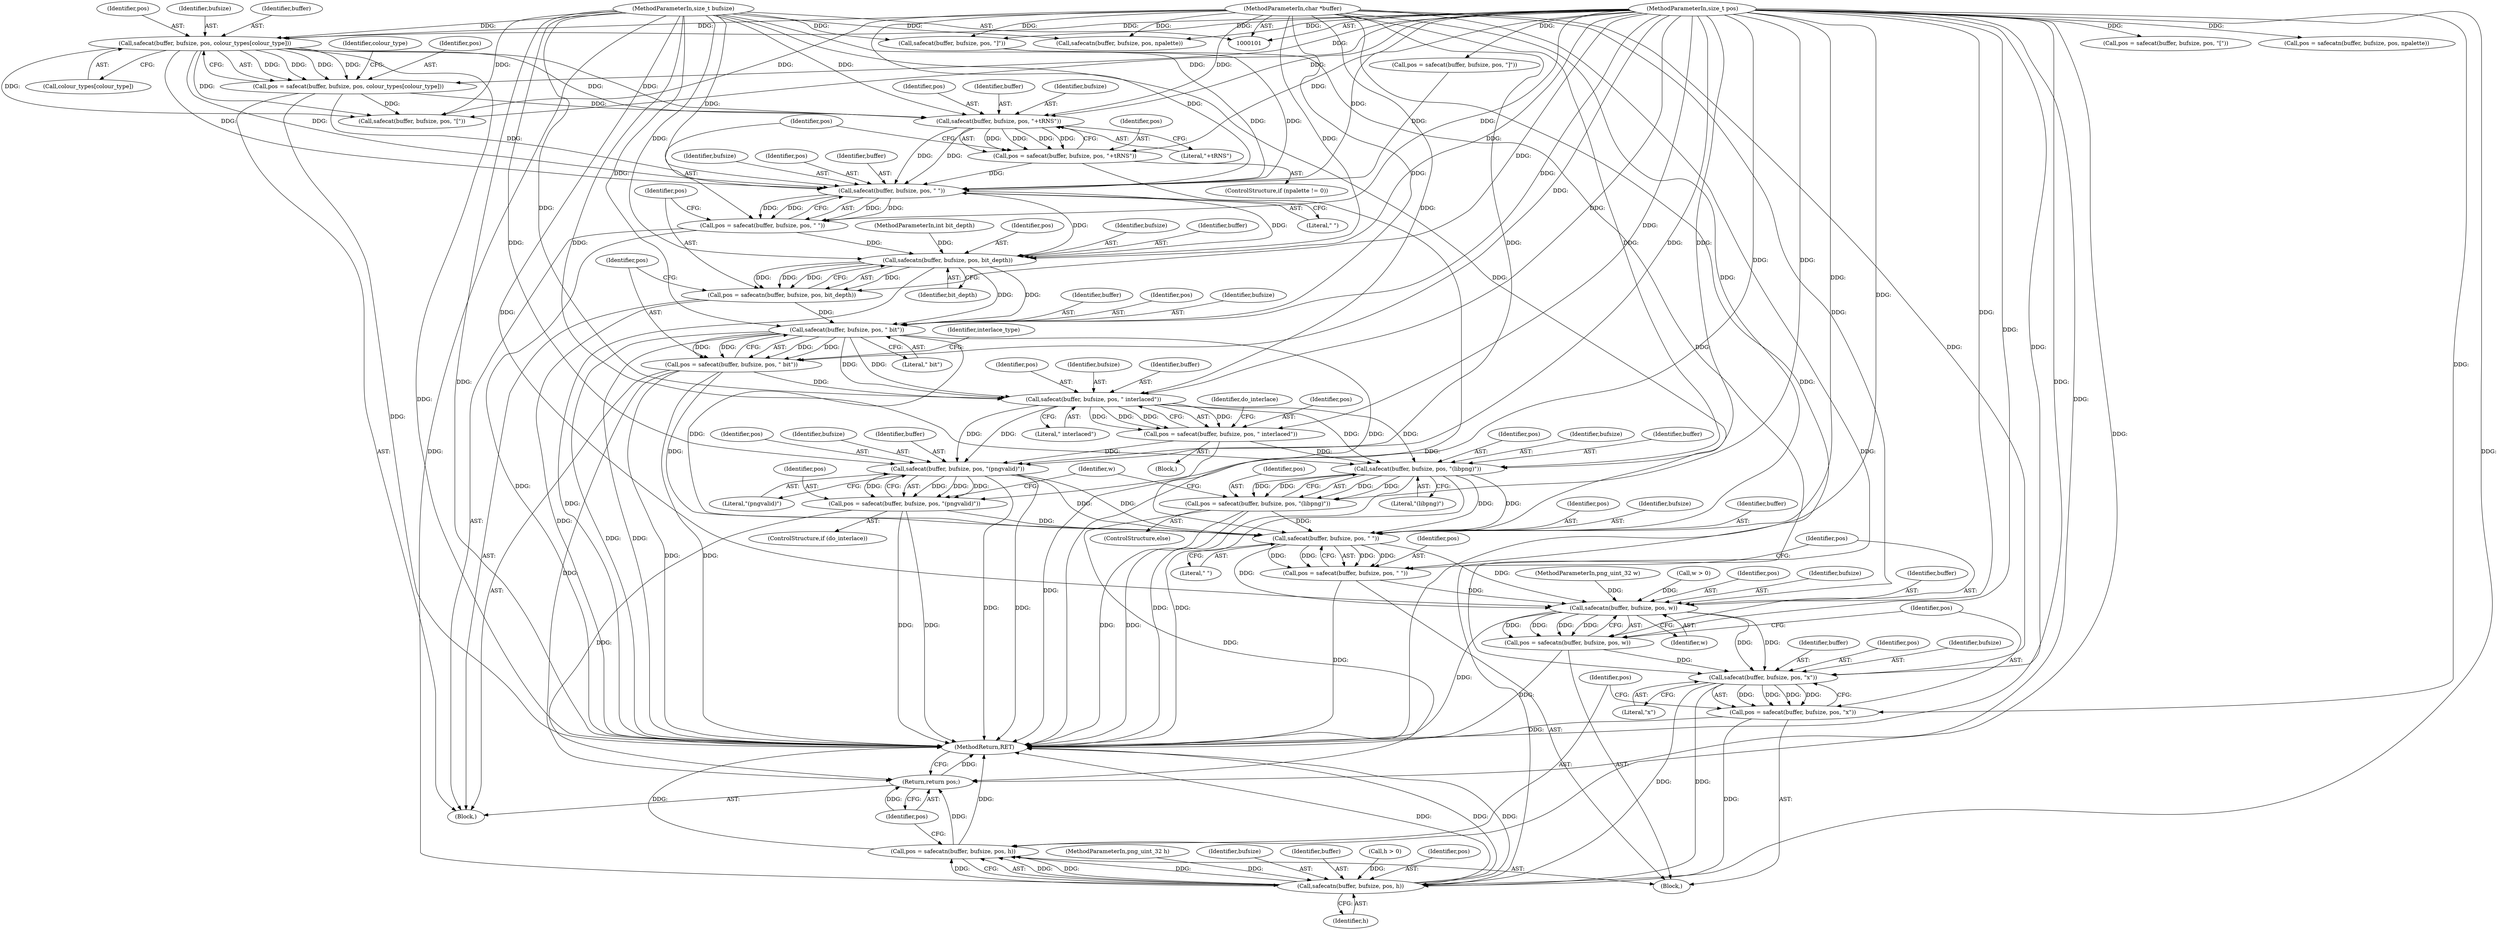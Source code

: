 digraph "0_Android_9d4853418ab2f754c2b63e091c29c5529b8b86ca_134@pointer" {
"1000155" [label="(Call,safecat(buffer, bufsize, pos, \"+tRNS\"))"];
"1000115" [label="(Call,safecat(buffer, bufsize, pos, colour_types[colour_type]))"];
"1000102" [label="(MethodParameterIn,char *buffer)"];
"1000103" [label="(MethodParameterIn,size_t bufsize)"];
"1000104" [label="(MethodParameterIn,size_t pos)"];
"1000113" [label="(Call,pos = safecat(buffer, bufsize, pos, colour_types[colour_type]))"];
"1000153" [label="(Call,pos = safecat(buffer, bufsize, pos, \"+tRNS\"))"];
"1000162" [label="(Call,safecat(buffer, bufsize, pos, \" \"))"];
"1000160" [label="(Call,pos = safecat(buffer, bufsize, pos, \" \"))"];
"1000169" [label="(Call,safecatn(buffer, bufsize, pos, bit_depth))"];
"1000167" [label="(Call,pos = safecatn(buffer, bufsize, pos, bit_depth))"];
"1000176" [label="(Call,safecat(buffer, bufsize, pos, \" bit\"))"];
"1000174" [label="(Call,pos = safecat(buffer, bufsize, pos, \" bit\"))"];
"1000188" [label="(Call,safecat(buffer, bufsize, pos, \" interlaced\"))"];
"1000186" [label="(Call,pos = safecat(buffer, bufsize, pos, \" interlaced\"))"];
"1000197" [label="(Call,safecat(buffer, bufsize, pos, \"(pngvalid)\"))"];
"1000195" [label="(Call,pos = safecat(buffer, bufsize, pos, \"(pngvalid)\"))"];
"1000221" [label="(Call,safecat(buffer, bufsize, pos, \" \"))"];
"1000219" [label="(Call,pos = safecat(buffer, bufsize, pos, \" \"))"];
"1000228" [label="(Call,safecatn(buffer, bufsize, pos, w))"];
"1000226" [label="(Call,pos = safecatn(buffer, bufsize, pos, w))"];
"1000235" [label="(Call,safecat(buffer, bufsize, pos, \"x\"))"];
"1000233" [label="(Call,pos = safecat(buffer, bufsize, pos, \"x\"))"];
"1000242" [label="(Call,safecatn(buffer, bufsize, pos, h))"];
"1000240" [label="(Call,pos = safecatn(buffer, bufsize, pos, h))"];
"1000247" [label="(Return,return pos;)"];
"1000205" [label="(Call,safecat(buffer, bufsize, pos, \"(libpng)\"))"];
"1000203" [label="(Call,pos = safecat(buffer, bufsize, pos, \"(libpng)\"))"];
"1000205" [label="(Call,safecat(buffer, bufsize, pos, \"(libpng)\"))"];
"1000195" [label="(Call,pos = safecat(buffer, bufsize, pos, \"(pngvalid)\"))"];
"1000227" [label="(Identifier,pos)"];
"1000185" [label="(Block,)"];
"1000110" [label="(MethodParameterIn,png_uint_32 h)"];
"1000155" [label="(Call,safecat(buffer, bufsize, pos, \"+tRNS\"))"];
"1000169" [label="(Call,safecatn(buffer, bufsize, pos, bit_depth))"];
"1000218" [label="(Block,)"];
"1000219" [label="(Call,pos = safecat(buffer, bufsize, pos, \" \"))"];
"1000240" [label="(Call,pos = safecatn(buffer, bufsize, pos, h))"];
"1000161" [label="(Identifier,pos)"];
"1000186" [label="(Call,pos = safecat(buffer, bufsize, pos, \" interlaced\"))"];
"1000177" [label="(Identifier,buffer)"];
"1000204" [label="(Identifier,pos)"];
"1000248" [label="(Identifier,pos)"];
"1000207" [label="(Identifier,bufsize)"];
"1000114" [label="(Identifier,pos)"];
"1000191" [label="(Identifier,pos)"];
"1000103" [label="(MethodParameterIn,size_t bufsize)"];
"1000124" [label="(Identifier,colour_type)"];
"1000167" [label="(Call,pos = safecatn(buffer, bufsize, pos, bit_depth))"];
"1000157" [label="(Identifier,bufsize)"];
"1000172" [label="(Identifier,pos)"];
"1000154" [label="(Identifier,pos)"];
"1000190" [label="(Identifier,bufsize)"];
"1000193" [label="(ControlStructure,if (do_interlace))"];
"1000176" [label="(Call,safecat(buffer, bufsize, pos, \" bit\"))"];
"1000203" [label="(Call,pos = safecat(buffer, bufsize, pos, \"(libpng)\"))"];
"1000236" [label="(Identifier,buffer)"];
"1000113" [label="(Call,pos = safecat(buffer, bufsize, pos, colour_types[colour_type]))"];
"1000171" [label="(Identifier,bufsize)"];
"1000225" [label="(Literal,\" \")"];
"1000162" [label="(Call,safecat(buffer, bufsize, pos, \" \"))"];
"1000187" [label="(Identifier,pos)"];
"1000200" [label="(Identifier,pos)"];
"1000104" [label="(MethodParameterIn,size_t pos)"];
"1000153" [label="(Call,pos = safecat(buffer, bufsize, pos, \"+tRNS\"))"];
"1000160" [label="(Call,pos = safecat(buffer, bufsize, pos, \" \"))"];
"1000164" [label="(Identifier,bufsize)"];
"1000232" [label="(Identifier,w)"];
"1000238" [label="(Identifier,pos)"];
"1000222" [label="(Identifier,buffer)"];
"1000221" [label="(Call,safecat(buffer, bufsize, pos, \" \"))"];
"1000165" [label="(Identifier,pos)"];
"1000199" [label="(Identifier,bufsize)"];
"1000194" [label="(Identifier,do_interlace)"];
"1000129" [label="(Call,safecat(buffer, bufsize, pos, \"[\"))"];
"1000102" [label="(MethodParameterIn,char *buffer)"];
"1000188" [label="(Call,safecat(buffer, bufsize, pos, \" interlaced\"))"];
"1000197" [label="(Call,safecat(buffer, bufsize, pos, \"(pngvalid)\"))"];
"1000168" [label="(Identifier,pos)"];
"1000234" [label="(Identifier,pos)"];
"1000119" [label="(Call,colour_types[colour_type])"];
"1000249" [label="(MethodReturn,RET)"];
"1000226" [label="(Call,pos = safecatn(buffer, bufsize, pos, w))"];
"1000170" [label="(Identifier,buffer)"];
"1000233" [label="(Call,pos = safecat(buffer, bufsize, pos, \"x\"))"];
"1000206" [label="(Identifier,buffer)"];
"1000237" [label="(Identifier,bufsize)"];
"1000159" [label="(Literal,\"+tRNS\")"];
"1000192" [label="(Literal,\" interlaced\")"];
"1000241" [label="(Identifier,pos)"];
"1000209" [label="(Literal,\"(libpng)\")"];
"1000235" [label="(Call,safecat(buffer, bufsize, pos, \"x\"))"];
"1000180" [label="(Literal,\" bit\")"];
"1000244" [label="(Identifier,bufsize)"];
"1000243" [label="(Identifier,buffer)"];
"1000116" [label="(Identifier,buffer)"];
"1000173" [label="(Identifier,bit_depth)"];
"1000127" [label="(Call,pos = safecat(buffer, bufsize, pos, \"[\"))"];
"1000118" [label="(Identifier,pos)"];
"1000215" [label="(Call,h > 0)"];
"1000115" [label="(Call,safecat(buffer, bufsize, pos, colour_types[colour_type]))"];
"1000198" [label="(Identifier,buffer)"];
"1000231" [label="(Identifier,pos)"];
"1000230" [label="(Identifier,bufsize)"];
"1000158" [label="(Identifier,pos)"];
"1000201" [label="(Literal,\"(pngvalid)\")"];
"1000220" [label="(Identifier,pos)"];
"1000189" [label="(Identifier,buffer)"];
"1000228" [label="(Call,safecatn(buffer, bufsize, pos, w))"];
"1000246" [label="(Identifier,h)"];
"1000245" [label="(Identifier,pos)"];
"1000112" [label="(Block,)"];
"1000175" [label="(Identifier,pos)"];
"1000208" [label="(Identifier,pos)"];
"1000117" [label="(Identifier,bufsize)"];
"1000149" [label="(ControlStructure,if (npalette != 0))"];
"1000163" [label="(Identifier,buffer)"];
"1000229" [label="(Identifier,buffer)"];
"1000196" [label="(Identifier,pos)"];
"1000109" [label="(MethodParameterIn,png_uint_32 w)"];
"1000179" [label="(Identifier,pos)"];
"1000224" [label="(Identifier,pos)"];
"1000174" [label="(Call,pos = safecat(buffer, bufsize, pos, \" bit\"))"];
"1000166" [label="(Literal,\" \")"];
"1000202" [label="(ControlStructure,else)"];
"1000239" [label="(Literal,\"x\")"];
"1000178" [label="(Identifier,bufsize)"];
"1000213" [label="(Identifier,w)"];
"1000242" [label="(Call,safecatn(buffer, bufsize, pos, h))"];
"1000143" [label="(Call,safecat(buffer, bufsize, pos, \"]\"))"];
"1000212" [label="(Call,w > 0)"];
"1000141" [label="(Call,pos = safecat(buffer, bufsize, pos, \"]\"))"];
"1000156" [label="(Identifier,buffer)"];
"1000106" [label="(MethodParameterIn,int bit_depth)"];
"1000247" [label="(Return,return pos;)"];
"1000223" [label="(Identifier,bufsize)"];
"1000136" [label="(Call,safecatn(buffer, bufsize, pos, npalette))"];
"1000183" [label="(Identifier,interlace_type)"];
"1000134" [label="(Call,pos = safecatn(buffer, bufsize, pos, npalette))"];
"1000155" -> "1000153"  [label="AST: "];
"1000155" -> "1000159"  [label="CFG: "];
"1000156" -> "1000155"  [label="AST: "];
"1000157" -> "1000155"  [label="AST: "];
"1000158" -> "1000155"  [label="AST: "];
"1000159" -> "1000155"  [label="AST: "];
"1000153" -> "1000155"  [label="CFG: "];
"1000155" -> "1000153"  [label="DDG: "];
"1000155" -> "1000153"  [label="DDG: "];
"1000155" -> "1000153"  [label="DDG: "];
"1000155" -> "1000153"  [label="DDG: "];
"1000115" -> "1000155"  [label="DDG: "];
"1000115" -> "1000155"  [label="DDG: "];
"1000102" -> "1000155"  [label="DDG: "];
"1000103" -> "1000155"  [label="DDG: "];
"1000113" -> "1000155"  [label="DDG: "];
"1000104" -> "1000155"  [label="DDG: "];
"1000155" -> "1000162"  [label="DDG: "];
"1000155" -> "1000162"  [label="DDG: "];
"1000115" -> "1000113"  [label="AST: "];
"1000115" -> "1000119"  [label="CFG: "];
"1000116" -> "1000115"  [label="AST: "];
"1000117" -> "1000115"  [label="AST: "];
"1000118" -> "1000115"  [label="AST: "];
"1000119" -> "1000115"  [label="AST: "];
"1000113" -> "1000115"  [label="CFG: "];
"1000115" -> "1000249"  [label="DDG: "];
"1000115" -> "1000113"  [label="DDG: "];
"1000115" -> "1000113"  [label="DDG: "];
"1000115" -> "1000113"  [label="DDG: "];
"1000115" -> "1000113"  [label="DDG: "];
"1000102" -> "1000115"  [label="DDG: "];
"1000103" -> "1000115"  [label="DDG: "];
"1000104" -> "1000115"  [label="DDG: "];
"1000115" -> "1000129"  [label="DDG: "];
"1000115" -> "1000129"  [label="DDG: "];
"1000115" -> "1000162"  [label="DDG: "];
"1000115" -> "1000162"  [label="DDG: "];
"1000102" -> "1000101"  [label="AST: "];
"1000102" -> "1000249"  [label="DDG: "];
"1000102" -> "1000129"  [label="DDG: "];
"1000102" -> "1000136"  [label="DDG: "];
"1000102" -> "1000143"  [label="DDG: "];
"1000102" -> "1000162"  [label="DDG: "];
"1000102" -> "1000169"  [label="DDG: "];
"1000102" -> "1000176"  [label="DDG: "];
"1000102" -> "1000188"  [label="DDG: "];
"1000102" -> "1000197"  [label="DDG: "];
"1000102" -> "1000205"  [label="DDG: "];
"1000102" -> "1000221"  [label="DDG: "];
"1000102" -> "1000228"  [label="DDG: "];
"1000102" -> "1000235"  [label="DDG: "];
"1000102" -> "1000242"  [label="DDG: "];
"1000103" -> "1000101"  [label="AST: "];
"1000103" -> "1000249"  [label="DDG: "];
"1000103" -> "1000129"  [label="DDG: "];
"1000103" -> "1000136"  [label="DDG: "];
"1000103" -> "1000143"  [label="DDG: "];
"1000103" -> "1000162"  [label="DDG: "];
"1000103" -> "1000169"  [label="DDG: "];
"1000103" -> "1000176"  [label="DDG: "];
"1000103" -> "1000188"  [label="DDG: "];
"1000103" -> "1000197"  [label="DDG: "];
"1000103" -> "1000205"  [label="DDG: "];
"1000103" -> "1000221"  [label="DDG: "];
"1000103" -> "1000228"  [label="DDG: "];
"1000103" -> "1000235"  [label="DDG: "];
"1000103" -> "1000242"  [label="DDG: "];
"1000104" -> "1000101"  [label="AST: "];
"1000104" -> "1000249"  [label="DDG: "];
"1000104" -> "1000113"  [label="DDG: "];
"1000104" -> "1000127"  [label="DDG: "];
"1000104" -> "1000129"  [label="DDG: "];
"1000104" -> "1000134"  [label="DDG: "];
"1000104" -> "1000136"  [label="DDG: "];
"1000104" -> "1000141"  [label="DDG: "];
"1000104" -> "1000143"  [label="DDG: "];
"1000104" -> "1000153"  [label="DDG: "];
"1000104" -> "1000160"  [label="DDG: "];
"1000104" -> "1000162"  [label="DDG: "];
"1000104" -> "1000167"  [label="DDG: "];
"1000104" -> "1000169"  [label="DDG: "];
"1000104" -> "1000174"  [label="DDG: "];
"1000104" -> "1000176"  [label="DDG: "];
"1000104" -> "1000186"  [label="DDG: "];
"1000104" -> "1000188"  [label="DDG: "];
"1000104" -> "1000195"  [label="DDG: "];
"1000104" -> "1000197"  [label="DDG: "];
"1000104" -> "1000203"  [label="DDG: "];
"1000104" -> "1000205"  [label="DDG: "];
"1000104" -> "1000219"  [label="DDG: "];
"1000104" -> "1000221"  [label="DDG: "];
"1000104" -> "1000226"  [label="DDG: "];
"1000104" -> "1000228"  [label="DDG: "];
"1000104" -> "1000233"  [label="DDG: "];
"1000104" -> "1000235"  [label="DDG: "];
"1000104" -> "1000240"  [label="DDG: "];
"1000104" -> "1000242"  [label="DDG: "];
"1000104" -> "1000247"  [label="DDG: "];
"1000113" -> "1000112"  [label="AST: "];
"1000114" -> "1000113"  [label="AST: "];
"1000124" -> "1000113"  [label="CFG: "];
"1000113" -> "1000249"  [label="DDG: "];
"1000113" -> "1000129"  [label="DDG: "];
"1000113" -> "1000162"  [label="DDG: "];
"1000153" -> "1000149"  [label="AST: "];
"1000154" -> "1000153"  [label="AST: "];
"1000161" -> "1000153"  [label="CFG: "];
"1000153" -> "1000249"  [label="DDG: "];
"1000153" -> "1000162"  [label="DDG: "];
"1000162" -> "1000160"  [label="AST: "];
"1000162" -> "1000166"  [label="CFG: "];
"1000163" -> "1000162"  [label="AST: "];
"1000164" -> "1000162"  [label="AST: "];
"1000165" -> "1000162"  [label="AST: "];
"1000166" -> "1000162"  [label="AST: "];
"1000160" -> "1000162"  [label="CFG: "];
"1000162" -> "1000160"  [label="DDG: "];
"1000162" -> "1000160"  [label="DDG: "];
"1000162" -> "1000160"  [label="DDG: "];
"1000162" -> "1000160"  [label="DDG: "];
"1000143" -> "1000162"  [label="DDG: "];
"1000143" -> "1000162"  [label="DDG: "];
"1000141" -> "1000162"  [label="DDG: "];
"1000162" -> "1000169"  [label="DDG: "];
"1000162" -> "1000169"  [label="DDG: "];
"1000160" -> "1000112"  [label="AST: "];
"1000161" -> "1000160"  [label="AST: "];
"1000168" -> "1000160"  [label="CFG: "];
"1000160" -> "1000249"  [label="DDG: "];
"1000160" -> "1000169"  [label="DDG: "];
"1000169" -> "1000167"  [label="AST: "];
"1000169" -> "1000173"  [label="CFG: "];
"1000170" -> "1000169"  [label="AST: "];
"1000171" -> "1000169"  [label="AST: "];
"1000172" -> "1000169"  [label="AST: "];
"1000173" -> "1000169"  [label="AST: "];
"1000167" -> "1000169"  [label="CFG: "];
"1000169" -> "1000249"  [label="DDG: "];
"1000169" -> "1000167"  [label="DDG: "];
"1000169" -> "1000167"  [label="DDG: "];
"1000169" -> "1000167"  [label="DDG: "];
"1000169" -> "1000167"  [label="DDG: "];
"1000106" -> "1000169"  [label="DDG: "];
"1000169" -> "1000176"  [label="DDG: "];
"1000169" -> "1000176"  [label="DDG: "];
"1000167" -> "1000112"  [label="AST: "];
"1000168" -> "1000167"  [label="AST: "];
"1000175" -> "1000167"  [label="CFG: "];
"1000167" -> "1000249"  [label="DDG: "];
"1000167" -> "1000176"  [label="DDG: "];
"1000176" -> "1000174"  [label="AST: "];
"1000176" -> "1000180"  [label="CFG: "];
"1000177" -> "1000176"  [label="AST: "];
"1000178" -> "1000176"  [label="AST: "];
"1000179" -> "1000176"  [label="AST: "];
"1000180" -> "1000176"  [label="AST: "];
"1000174" -> "1000176"  [label="CFG: "];
"1000176" -> "1000249"  [label="DDG: "];
"1000176" -> "1000249"  [label="DDG: "];
"1000176" -> "1000174"  [label="DDG: "];
"1000176" -> "1000174"  [label="DDG: "];
"1000176" -> "1000174"  [label="DDG: "];
"1000176" -> "1000174"  [label="DDG: "];
"1000176" -> "1000188"  [label="DDG: "];
"1000176" -> "1000188"  [label="DDG: "];
"1000176" -> "1000221"  [label="DDG: "];
"1000176" -> "1000221"  [label="DDG: "];
"1000174" -> "1000112"  [label="AST: "];
"1000175" -> "1000174"  [label="AST: "];
"1000183" -> "1000174"  [label="CFG: "];
"1000174" -> "1000249"  [label="DDG: "];
"1000174" -> "1000249"  [label="DDG: "];
"1000174" -> "1000188"  [label="DDG: "];
"1000174" -> "1000221"  [label="DDG: "];
"1000174" -> "1000247"  [label="DDG: "];
"1000188" -> "1000186"  [label="AST: "];
"1000188" -> "1000192"  [label="CFG: "];
"1000189" -> "1000188"  [label="AST: "];
"1000190" -> "1000188"  [label="AST: "];
"1000191" -> "1000188"  [label="AST: "];
"1000192" -> "1000188"  [label="AST: "];
"1000186" -> "1000188"  [label="CFG: "];
"1000188" -> "1000186"  [label="DDG: "];
"1000188" -> "1000186"  [label="DDG: "];
"1000188" -> "1000186"  [label="DDG: "];
"1000188" -> "1000186"  [label="DDG: "];
"1000188" -> "1000197"  [label="DDG: "];
"1000188" -> "1000197"  [label="DDG: "];
"1000188" -> "1000205"  [label="DDG: "];
"1000188" -> "1000205"  [label="DDG: "];
"1000186" -> "1000185"  [label="AST: "];
"1000187" -> "1000186"  [label="AST: "];
"1000194" -> "1000186"  [label="CFG: "];
"1000186" -> "1000249"  [label="DDG: "];
"1000186" -> "1000197"  [label="DDG: "];
"1000186" -> "1000205"  [label="DDG: "];
"1000197" -> "1000195"  [label="AST: "];
"1000197" -> "1000201"  [label="CFG: "];
"1000198" -> "1000197"  [label="AST: "];
"1000199" -> "1000197"  [label="AST: "];
"1000200" -> "1000197"  [label="AST: "];
"1000201" -> "1000197"  [label="AST: "];
"1000195" -> "1000197"  [label="CFG: "];
"1000197" -> "1000249"  [label="DDG: "];
"1000197" -> "1000249"  [label="DDG: "];
"1000197" -> "1000195"  [label="DDG: "];
"1000197" -> "1000195"  [label="DDG: "];
"1000197" -> "1000195"  [label="DDG: "];
"1000197" -> "1000195"  [label="DDG: "];
"1000197" -> "1000221"  [label="DDG: "];
"1000197" -> "1000221"  [label="DDG: "];
"1000195" -> "1000193"  [label="AST: "];
"1000196" -> "1000195"  [label="AST: "];
"1000213" -> "1000195"  [label="CFG: "];
"1000195" -> "1000249"  [label="DDG: "];
"1000195" -> "1000249"  [label="DDG: "];
"1000195" -> "1000221"  [label="DDG: "];
"1000195" -> "1000247"  [label="DDG: "];
"1000221" -> "1000219"  [label="AST: "];
"1000221" -> "1000225"  [label="CFG: "];
"1000222" -> "1000221"  [label="AST: "];
"1000223" -> "1000221"  [label="AST: "];
"1000224" -> "1000221"  [label="AST: "];
"1000225" -> "1000221"  [label="AST: "];
"1000219" -> "1000221"  [label="CFG: "];
"1000221" -> "1000219"  [label="DDG: "];
"1000221" -> "1000219"  [label="DDG: "];
"1000221" -> "1000219"  [label="DDG: "];
"1000221" -> "1000219"  [label="DDG: "];
"1000205" -> "1000221"  [label="DDG: "];
"1000205" -> "1000221"  [label="DDG: "];
"1000203" -> "1000221"  [label="DDG: "];
"1000221" -> "1000228"  [label="DDG: "];
"1000221" -> "1000228"  [label="DDG: "];
"1000219" -> "1000218"  [label="AST: "];
"1000220" -> "1000219"  [label="AST: "];
"1000227" -> "1000219"  [label="CFG: "];
"1000219" -> "1000249"  [label="DDG: "];
"1000219" -> "1000228"  [label="DDG: "];
"1000228" -> "1000226"  [label="AST: "];
"1000228" -> "1000232"  [label="CFG: "];
"1000229" -> "1000228"  [label="AST: "];
"1000230" -> "1000228"  [label="AST: "];
"1000231" -> "1000228"  [label="AST: "];
"1000232" -> "1000228"  [label="AST: "];
"1000226" -> "1000228"  [label="CFG: "];
"1000228" -> "1000249"  [label="DDG: "];
"1000228" -> "1000226"  [label="DDG: "];
"1000228" -> "1000226"  [label="DDG: "];
"1000228" -> "1000226"  [label="DDG: "];
"1000228" -> "1000226"  [label="DDG: "];
"1000212" -> "1000228"  [label="DDG: "];
"1000109" -> "1000228"  [label="DDG: "];
"1000228" -> "1000235"  [label="DDG: "];
"1000228" -> "1000235"  [label="DDG: "];
"1000226" -> "1000218"  [label="AST: "];
"1000227" -> "1000226"  [label="AST: "];
"1000234" -> "1000226"  [label="CFG: "];
"1000226" -> "1000249"  [label="DDG: "];
"1000226" -> "1000235"  [label="DDG: "];
"1000235" -> "1000233"  [label="AST: "];
"1000235" -> "1000239"  [label="CFG: "];
"1000236" -> "1000235"  [label="AST: "];
"1000237" -> "1000235"  [label="AST: "];
"1000238" -> "1000235"  [label="AST: "];
"1000239" -> "1000235"  [label="AST: "];
"1000233" -> "1000235"  [label="CFG: "];
"1000235" -> "1000233"  [label="DDG: "];
"1000235" -> "1000233"  [label="DDG: "];
"1000235" -> "1000233"  [label="DDG: "];
"1000235" -> "1000233"  [label="DDG: "];
"1000235" -> "1000242"  [label="DDG: "];
"1000235" -> "1000242"  [label="DDG: "];
"1000233" -> "1000218"  [label="AST: "];
"1000234" -> "1000233"  [label="AST: "];
"1000241" -> "1000233"  [label="CFG: "];
"1000233" -> "1000249"  [label="DDG: "];
"1000233" -> "1000242"  [label="DDG: "];
"1000242" -> "1000240"  [label="AST: "];
"1000242" -> "1000246"  [label="CFG: "];
"1000243" -> "1000242"  [label="AST: "];
"1000244" -> "1000242"  [label="AST: "];
"1000245" -> "1000242"  [label="AST: "];
"1000246" -> "1000242"  [label="AST: "];
"1000240" -> "1000242"  [label="CFG: "];
"1000242" -> "1000249"  [label="DDG: "];
"1000242" -> "1000249"  [label="DDG: "];
"1000242" -> "1000249"  [label="DDG: "];
"1000242" -> "1000240"  [label="DDG: "];
"1000242" -> "1000240"  [label="DDG: "];
"1000242" -> "1000240"  [label="DDG: "];
"1000242" -> "1000240"  [label="DDG: "];
"1000215" -> "1000242"  [label="DDG: "];
"1000110" -> "1000242"  [label="DDG: "];
"1000240" -> "1000218"  [label="AST: "];
"1000241" -> "1000240"  [label="AST: "];
"1000248" -> "1000240"  [label="CFG: "];
"1000240" -> "1000249"  [label="DDG: "];
"1000240" -> "1000249"  [label="DDG: "];
"1000240" -> "1000247"  [label="DDG: "];
"1000247" -> "1000112"  [label="AST: "];
"1000247" -> "1000248"  [label="CFG: "];
"1000248" -> "1000247"  [label="AST: "];
"1000249" -> "1000247"  [label="CFG: "];
"1000247" -> "1000249"  [label="DDG: "];
"1000248" -> "1000247"  [label="DDG: "];
"1000203" -> "1000247"  [label="DDG: "];
"1000205" -> "1000203"  [label="AST: "];
"1000205" -> "1000209"  [label="CFG: "];
"1000206" -> "1000205"  [label="AST: "];
"1000207" -> "1000205"  [label="AST: "];
"1000208" -> "1000205"  [label="AST: "];
"1000209" -> "1000205"  [label="AST: "];
"1000203" -> "1000205"  [label="CFG: "];
"1000205" -> "1000249"  [label="DDG: "];
"1000205" -> "1000249"  [label="DDG: "];
"1000205" -> "1000203"  [label="DDG: "];
"1000205" -> "1000203"  [label="DDG: "];
"1000205" -> "1000203"  [label="DDG: "];
"1000205" -> "1000203"  [label="DDG: "];
"1000203" -> "1000202"  [label="AST: "];
"1000204" -> "1000203"  [label="AST: "];
"1000213" -> "1000203"  [label="CFG: "];
"1000203" -> "1000249"  [label="DDG: "];
"1000203" -> "1000249"  [label="DDG: "];
}
